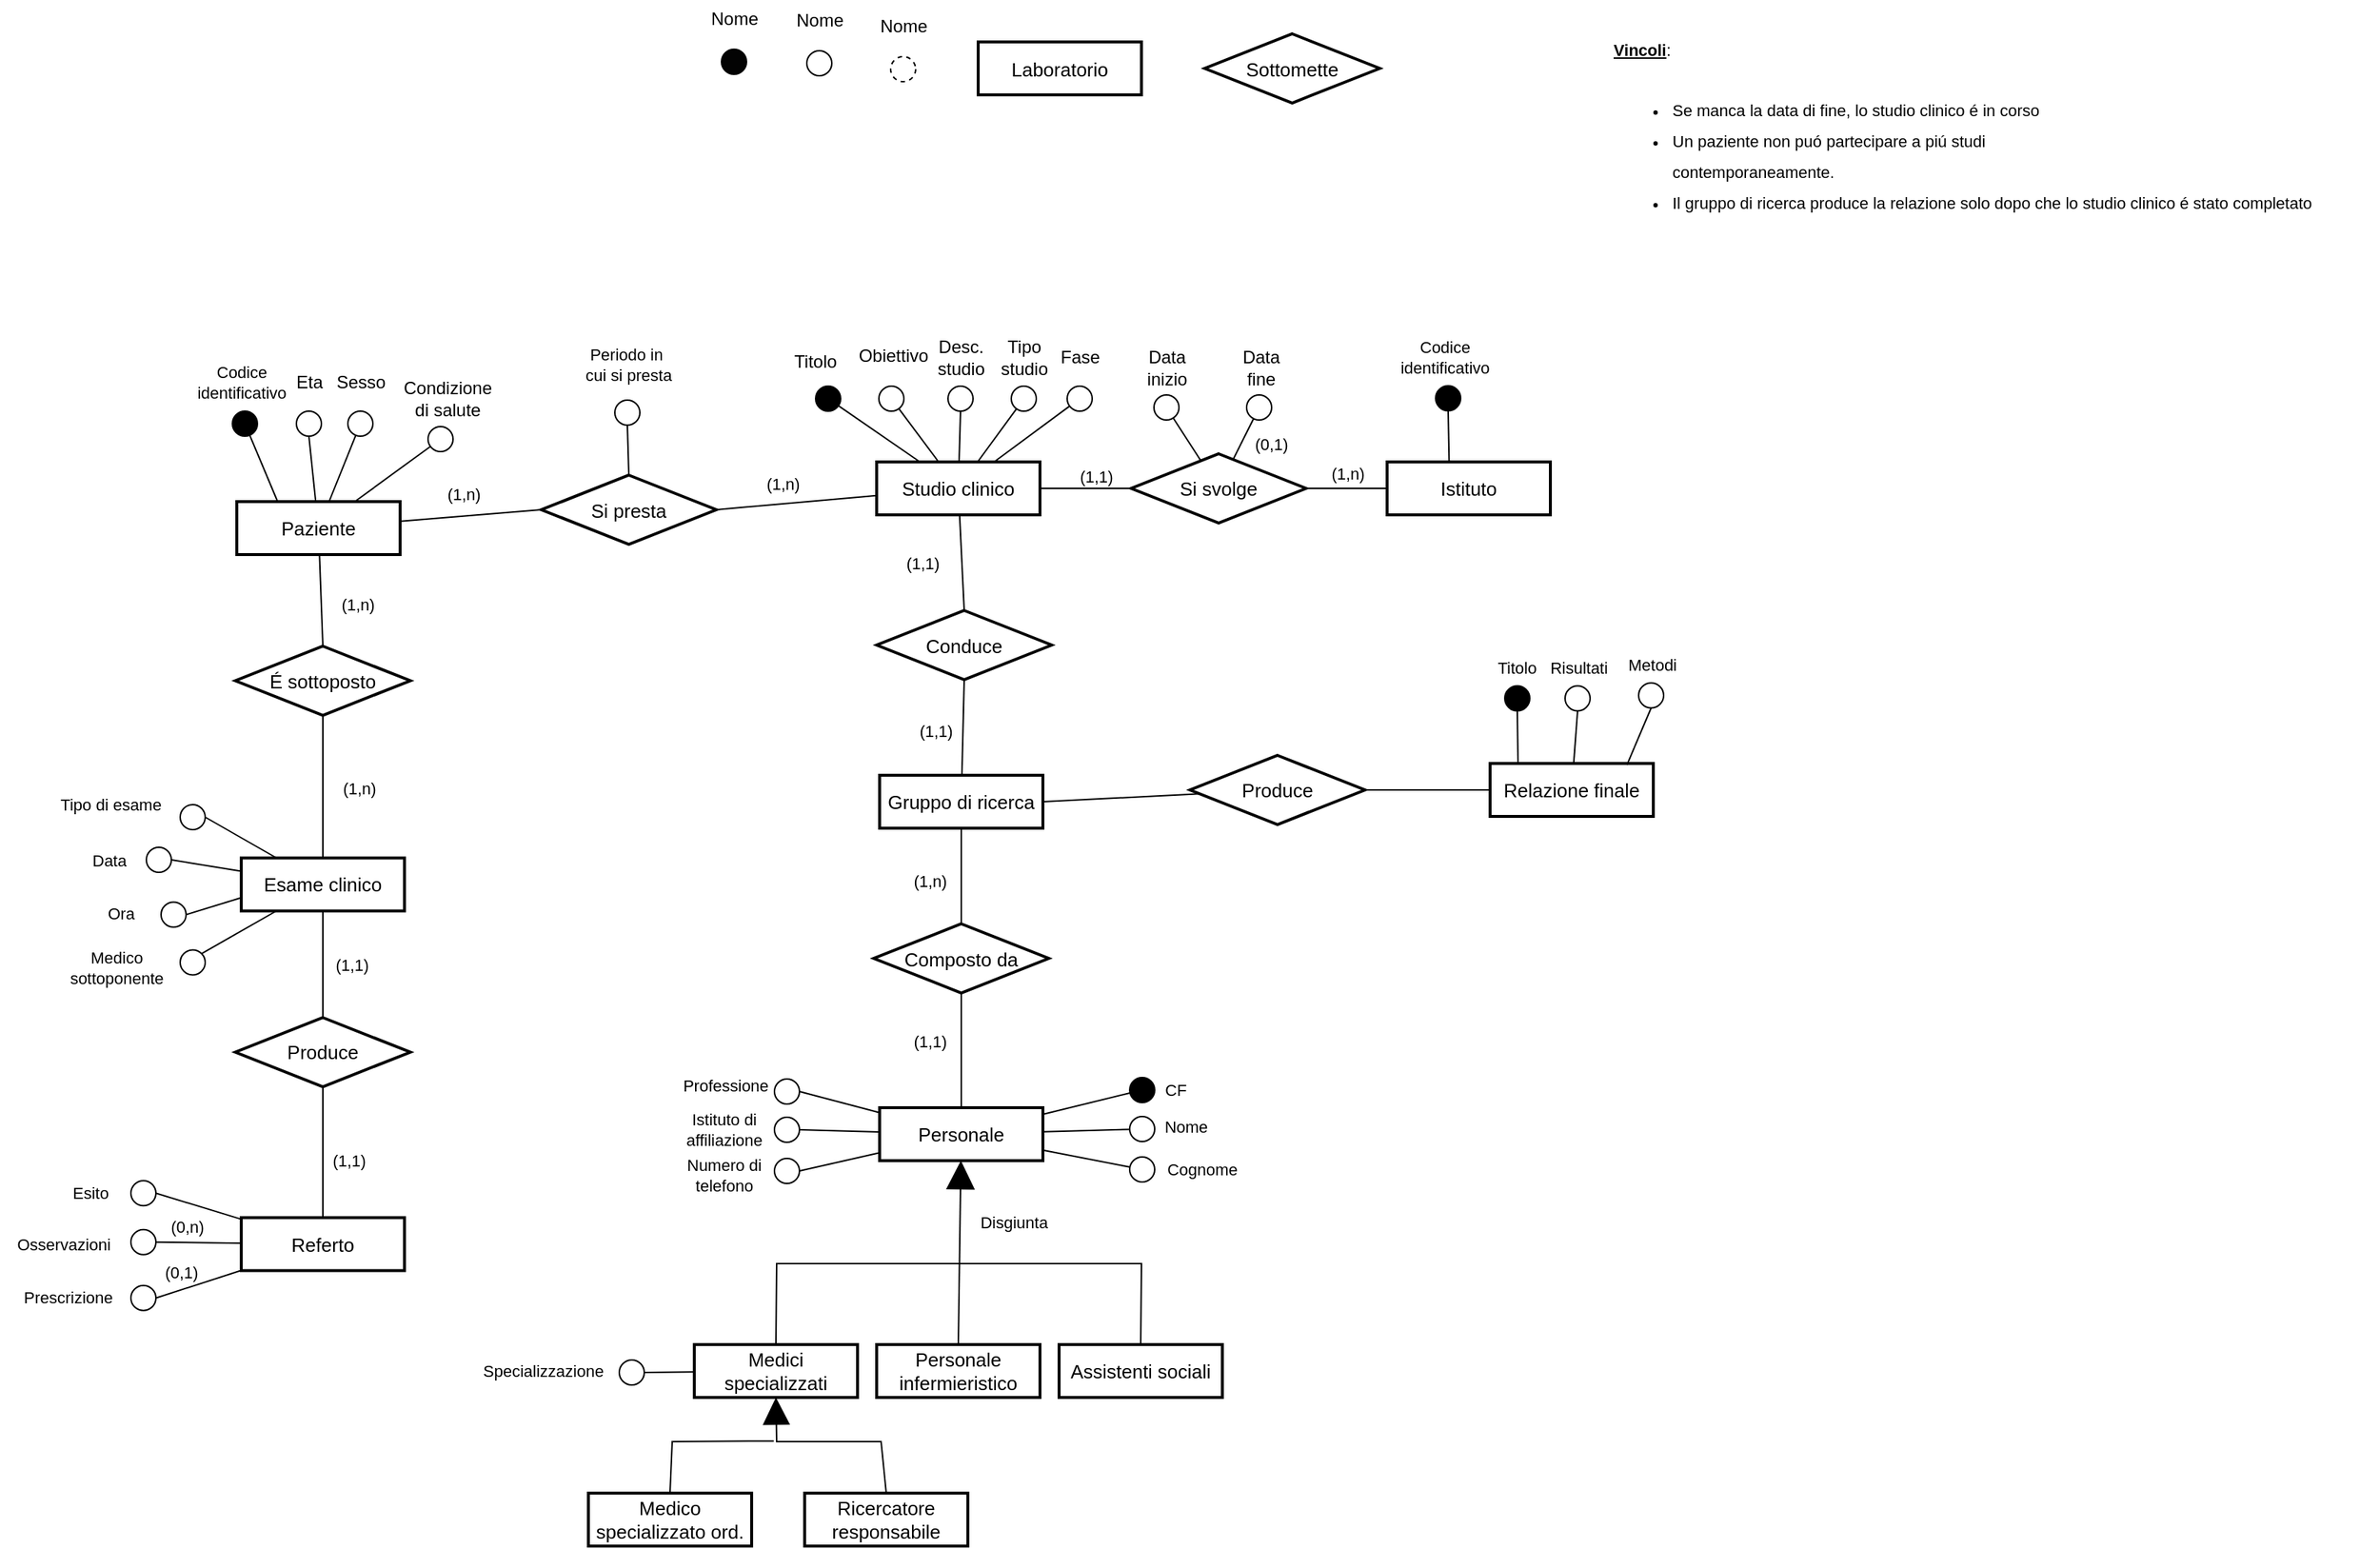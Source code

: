 <mxfile version="24.4.13" type="github">
  <diagram name="Pagina-1" id="GiOB1UeFWULP6Du5pECs">
    <mxGraphModel dx="3372" dy="1270" grid="0" gridSize="10" guides="1" tooltips="1" connect="1" arrows="1" fold="1" page="0" pageScale="1" pageWidth="827" pageHeight="1169" math="0" shadow="0">
      <root>
        <mxCell id="0" />
        <mxCell id="1" parent="0" />
        <mxCell id="D5yfxZztCnDRJU1FWNgl-103" value="" style="group" vertex="1" connectable="0" parent="1">
          <mxGeometry x="-1033" y="-8" width="50" height="50.5" as="geometry" />
        </mxCell>
        <mxCell id="D5yfxZztCnDRJU1FWNgl-104" value="" style="ellipse;whiteSpace=wrap;html=1;aspect=fixed;fontSize=10;fontColor=default;fontStyle=0;fillColor=#030303;rounded=0;" vertex="1" parent="D5yfxZztCnDRJU1FWNgl-103">
          <mxGeometry x="16.5" y="33.5" width="17" height="17" as="geometry" />
        </mxCell>
        <mxCell id="D5yfxZztCnDRJU1FWNgl-105" value="Nome" style="text;html=1;align=center;verticalAlign=middle;resizable=0;points=[];autosize=1;strokeColor=none;fillColor=none;rounded=0;" vertex="1" parent="D5yfxZztCnDRJU1FWNgl-103">
          <mxGeometry width="50" height="26" as="geometry" />
        </mxCell>
        <mxCell id="D5yfxZztCnDRJU1FWNgl-106" value="" style="group" vertex="1" connectable="0" parent="1">
          <mxGeometry x="-975" y="-7" width="50" height="50.5" as="geometry" />
        </mxCell>
        <mxCell id="D5yfxZztCnDRJU1FWNgl-107" value="" style="ellipse;whiteSpace=wrap;html=1;aspect=fixed;fontSize=10;fontColor=default;fontStyle=0;fillColor=none;rounded=0;strokeColor=default;" vertex="1" parent="D5yfxZztCnDRJU1FWNgl-106">
          <mxGeometry x="16.5" y="33.5" width="17" height="17" as="geometry" />
        </mxCell>
        <mxCell id="D5yfxZztCnDRJU1FWNgl-108" value="Nome" style="text;html=1;align=center;verticalAlign=middle;resizable=0;points=[];autosize=1;strokeColor=none;fillColor=none;rounded=0;" vertex="1" parent="D5yfxZztCnDRJU1FWNgl-106">
          <mxGeometry width="50" height="26" as="geometry" />
        </mxCell>
        <mxCell id="D5yfxZztCnDRJU1FWNgl-109" value="" style="group" vertex="1" connectable="0" parent="1">
          <mxGeometry x="-918" y="-3" width="50" height="50.5" as="geometry" />
        </mxCell>
        <mxCell id="D5yfxZztCnDRJU1FWNgl-110" value="" style="ellipse;whiteSpace=wrap;html=1;aspect=fixed;fontSize=10;fontColor=default;fontStyle=0;fillColor=none;rounded=0;strokeColor=default;dashed=1;" vertex="1" parent="D5yfxZztCnDRJU1FWNgl-109">
          <mxGeometry x="16.5" y="33.5" width="17" height="17" as="geometry" />
        </mxCell>
        <mxCell id="D5yfxZztCnDRJU1FWNgl-111" value="Nome" style="text;html=1;align=center;verticalAlign=middle;resizable=0;points=[];autosize=1;strokeColor=none;fillColor=none;rounded=0;" vertex="1" parent="D5yfxZztCnDRJU1FWNgl-109">
          <mxGeometry width="50" height="26" as="geometry" />
        </mxCell>
        <mxCell id="D5yfxZztCnDRJU1FWNgl-112" value="Laboratorio" style="strokeWidth=2;whiteSpace=wrap;html=1;align=center;fontSize=13;fontFamily=Helvetica;rounded=0;" vertex="1" parent="1">
          <mxGeometry x="-842" y="20.5" width="111" height="36" as="geometry" />
        </mxCell>
        <mxCell id="D5yfxZztCnDRJU1FWNgl-113" value="Sottomette" style="shape=rhombus;strokeWidth=2;fontSize=13;perimeter=rhombusPerimeter;whiteSpace=wrap;html=1;align=center;rounded=0;" vertex="1" parent="1">
          <mxGeometry x="-688" y="15" width="119" height="47" as="geometry" />
        </mxCell>
        <mxCell id="D5yfxZztCnDRJU1FWNgl-140" style="edgeStyle=none;rounded=0;orthogonalLoop=1;jettySize=auto;html=1;exitX=1;exitY=0.5;exitDx=0;exitDy=0;entryX=0;entryY=0.5;entryDx=0;entryDy=0;strokeColor=default;align=center;verticalAlign=middle;fontFamily=Helvetica;fontSize=11;fontColor=default;labelBackgroundColor=default;endArrow=none;endFill=0;" edge="1" parent="1" source="D5yfxZztCnDRJU1FWNgl-114" target="D5yfxZztCnDRJU1FWNgl-139">
          <mxGeometry relative="1" as="geometry" />
        </mxCell>
        <mxCell id="D5yfxZztCnDRJU1FWNgl-114" value="Studio clinico" style="strokeWidth=2;whiteSpace=wrap;html=1;align=center;fontSize=13;fontFamily=Helvetica;rounded=0;" vertex="1" parent="1">
          <mxGeometry x="-911" y="306" width="111" height="36" as="geometry" />
        </mxCell>
        <mxCell id="D5yfxZztCnDRJU1FWNgl-115" value="" style="group" vertex="1" connectable="0" parent="1">
          <mxGeometry x="-969" y="221" width="50" height="50.5" as="geometry" />
        </mxCell>
        <mxCell id="D5yfxZztCnDRJU1FWNgl-116" value="" style="ellipse;whiteSpace=wrap;html=1;aspect=fixed;fontSize=10;fontColor=default;fontStyle=0;fillColor=#000000;rounded=0;strokeColor=default;fillStyle=solid;" vertex="1" parent="D5yfxZztCnDRJU1FWNgl-115">
          <mxGeometry x="16.5" y="33.5" width="17" height="17" as="geometry" />
        </mxCell>
        <mxCell id="D5yfxZztCnDRJU1FWNgl-117" value="Titolo" style="text;html=1;align=center;verticalAlign=middle;resizable=0;points=[];autosize=1;strokeColor=none;fillColor=none;rounded=0;" vertex="1" parent="D5yfxZztCnDRJU1FWNgl-115">
          <mxGeometry x="-8" y="4" width="48" height="26" as="geometry" />
        </mxCell>
        <mxCell id="D5yfxZztCnDRJU1FWNgl-120" value="" style="group" vertex="1" connectable="0" parent="1">
          <mxGeometry x="-926" y="221" width="58" height="50.5" as="geometry" />
        </mxCell>
        <mxCell id="D5yfxZztCnDRJU1FWNgl-121" value="" style="ellipse;whiteSpace=wrap;html=1;aspect=fixed;fontSize=10;fontColor=default;fontStyle=0;fillColor=none;rounded=0;strokeColor=default;" vertex="1" parent="D5yfxZztCnDRJU1FWNgl-120">
          <mxGeometry x="16.5" y="33.5" width="17" height="17" as="geometry" />
        </mxCell>
        <mxCell id="D5yfxZztCnDRJU1FWNgl-122" value="Obiettivo" style="text;html=1;align=center;verticalAlign=middle;resizable=0;points=[];autosize=1;strokeColor=none;fillColor=none;rounded=0;" vertex="1" parent="D5yfxZztCnDRJU1FWNgl-120">
          <mxGeometry x="-7" width="65" height="26" as="geometry" />
        </mxCell>
        <mxCell id="D5yfxZztCnDRJU1FWNgl-123" value="" style="group" vertex="1" connectable="0" parent="1">
          <mxGeometry x="-879" y="221" width="51" height="50.5" as="geometry" />
        </mxCell>
        <mxCell id="D5yfxZztCnDRJU1FWNgl-124" value="" style="ellipse;whiteSpace=wrap;html=1;aspect=fixed;fontSize=10;fontColor=default;fontStyle=0;fillColor=none;rounded=0;strokeColor=default;" vertex="1" parent="D5yfxZztCnDRJU1FWNgl-123">
          <mxGeometry x="16.5" y="33.5" width="17" height="17" as="geometry" />
        </mxCell>
        <mxCell id="D5yfxZztCnDRJU1FWNgl-125" value="&lt;div&gt;Desc.&lt;/div&gt;&lt;div&gt;studio&lt;br&gt;&lt;/div&gt;" style="text;html=1;align=center;verticalAlign=middle;resizable=0;points=[];autosize=1;strokeColor=none;fillColor=none;rounded=0;" vertex="1" parent="D5yfxZztCnDRJU1FWNgl-123">
          <mxGeometry x="-1" y="-7" width="52" height="41" as="geometry" />
        </mxCell>
        <mxCell id="D5yfxZztCnDRJU1FWNgl-126" value="" style="group" vertex="1" connectable="0" parent="1">
          <mxGeometry x="-836" y="221" width="51" height="50.5" as="geometry" />
        </mxCell>
        <mxCell id="D5yfxZztCnDRJU1FWNgl-127" value="" style="ellipse;whiteSpace=wrap;html=1;aspect=fixed;fontSize=10;fontColor=default;fontStyle=0;fillColor=none;rounded=0;strokeColor=default;" vertex="1" parent="D5yfxZztCnDRJU1FWNgl-126">
          <mxGeometry x="16.5" y="33.5" width="17" height="17" as="geometry" />
        </mxCell>
        <mxCell id="D5yfxZztCnDRJU1FWNgl-128" value="&lt;div&gt;Tipo&lt;/div&gt;&lt;div&gt;studio&lt;br&gt;&lt;/div&gt;" style="text;html=1;align=center;verticalAlign=middle;resizable=0;points=[];autosize=1;strokeColor=none;fillColor=none;rounded=0;" vertex="1" parent="D5yfxZztCnDRJU1FWNgl-126">
          <mxGeometry x="-1" y="-7" width="52" height="41" as="geometry" />
        </mxCell>
        <mxCell id="D5yfxZztCnDRJU1FWNgl-129" value="" style="group" vertex="1" connectable="0" parent="1">
          <mxGeometry x="-798" y="221" width="51" height="50.5" as="geometry" />
        </mxCell>
        <mxCell id="D5yfxZztCnDRJU1FWNgl-130" value="" style="ellipse;whiteSpace=wrap;html=1;aspect=fixed;fontSize=10;fontColor=default;fontStyle=0;fillColor=none;rounded=0;strokeColor=default;" vertex="1" parent="D5yfxZztCnDRJU1FWNgl-129">
          <mxGeometry x="16.5" y="33.5" width="17" height="17" as="geometry" />
        </mxCell>
        <mxCell id="D5yfxZztCnDRJU1FWNgl-131" value="Fase" style="text;html=1;align=center;verticalAlign=middle;resizable=0;points=[];autosize=1;strokeColor=none;fillColor=none;rounded=0;" vertex="1" parent="D5yfxZztCnDRJU1FWNgl-129">
          <mxGeometry x="2" y="1" width="46" height="26" as="geometry" />
        </mxCell>
        <mxCell id="D5yfxZztCnDRJU1FWNgl-133" style="rounded=0;orthogonalLoop=1;jettySize=auto;html=1;exitX=0.5;exitY=1;exitDx=0;exitDy=0;endArrow=none;endFill=0;" edge="1" parent="1" source="D5yfxZztCnDRJU1FWNgl-124" target="D5yfxZztCnDRJU1FWNgl-114">
          <mxGeometry relative="1" as="geometry" />
        </mxCell>
        <mxCell id="D5yfxZztCnDRJU1FWNgl-134" style="edgeStyle=none;rounded=0;orthogonalLoop=1;jettySize=auto;html=1;strokeColor=default;align=center;verticalAlign=middle;fontFamily=Helvetica;fontSize=11;fontColor=default;labelBackgroundColor=default;endArrow=none;endFill=0;" edge="1" parent="1" source="D5yfxZztCnDRJU1FWNgl-127" target="D5yfxZztCnDRJU1FWNgl-114">
          <mxGeometry relative="1" as="geometry" />
        </mxCell>
        <mxCell id="D5yfxZztCnDRJU1FWNgl-135" style="edgeStyle=none;rounded=0;orthogonalLoop=1;jettySize=auto;html=1;strokeColor=default;align=center;verticalAlign=middle;fontFamily=Helvetica;fontSize=11;fontColor=default;labelBackgroundColor=default;endArrow=none;endFill=0;" edge="1" parent="1" source="D5yfxZztCnDRJU1FWNgl-130" target="D5yfxZztCnDRJU1FWNgl-114">
          <mxGeometry relative="1" as="geometry" />
        </mxCell>
        <mxCell id="D5yfxZztCnDRJU1FWNgl-136" style="edgeStyle=none;rounded=0;orthogonalLoop=1;jettySize=auto;html=1;strokeColor=default;align=center;verticalAlign=middle;fontFamily=Helvetica;fontSize=11;fontColor=default;labelBackgroundColor=default;endArrow=none;endFill=0;" edge="1" parent="1" source="D5yfxZztCnDRJU1FWNgl-121" target="D5yfxZztCnDRJU1FWNgl-114">
          <mxGeometry relative="1" as="geometry" />
        </mxCell>
        <mxCell id="D5yfxZztCnDRJU1FWNgl-137" style="edgeStyle=none;rounded=0;orthogonalLoop=1;jettySize=auto;html=1;strokeColor=default;align=center;verticalAlign=middle;fontFamily=Helvetica;fontSize=11;fontColor=default;labelBackgroundColor=default;endArrow=none;endFill=0;" edge="1" parent="1" source="D5yfxZztCnDRJU1FWNgl-116" target="D5yfxZztCnDRJU1FWNgl-114">
          <mxGeometry relative="1" as="geometry" />
        </mxCell>
        <mxCell id="D5yfxZztCnDRJU1FWNgl-138" value="Istituto" style="strokeWidth=2;whiteSpace=wrap;html=1;align=center;fontSize=13;fontFamily=Helvetica;rounded=0;" vertex="1" parent="1">
          <mxGeometry x="-564" y="306" width="111" height="36" as="geometry" />
        </mxCell>
        <mxCell id="D5yfxZztCnDRJU1FWNgl-141" style="edgeStyle=none;rounded=0;orthogonalLoop=1;jettySize=auto;html=1;exitX=1;exitY=0.5;exitDx=0;exitDy=0;strokeColor=default;align=center;verticalAlign=middle;fontFamily=Helvetica;fontSize=11;fontColor=default;labelBackgroundColor=default;endArrow=none;endFill=0;" edge="1" parent="1" source="D5yfxZztCnDRJU1FWNgl-139" target="D5yfxZztCnDRJU1FWNgl-138">
          <mxGeometry relative="1" as="geometry" />
        </mxCell>
        <mxCell id="D5yfxZztCnDRJU1FWNgl-139" value="Si svolge" style="shape=rhombus;strokeWidth=2;fontSize=13;perimeter=rhombusPerimeter;whiteSpace=wrap;html=1;align=center;rounded=0;" vertex="1" parent="1">
          <mxGeometry x="-738" y="300.5" width="119" height="47" as="geometry" />
        </mxCell>
        <mxCell id="D5yfxZztCnDRJU1FWNgl-142" value="" style="group" vertex="1" connectable="0" parent="1">
          <mxGeometry x="-739" y="227" width="51" height="50.5" as="geometry" />
        </mxCell>
        <mxCell id="D5yfxZztCnDRJU1FWNgl-143" value="" style="ellipse;whiteSpace=wrap;html=1;aspect=fixed;fontSize=10;fontColor=default;fontStyle=0;fillColor=none;rounded=0;strokeColor=default;" vertex="1" parent="D5yfxZztCnDRJU1FWNgl-142">
          <mxGeometry x="16.5" y="33.5" width="17" height="17" as="geometry" />
        </mxCell>
        <mxCell id="D5yfxZztCnDRJU1FWNgl-144" value="&lt;div&gt;Data&lt;/div&gt;&lt;div&gt;inizio&lt;br&gt;&lt;/div&gt;" style="text;html=1;align=center;verticalAlign=middle;resizable=0;points=[];autosize=1;strokeColor=none;fillColor=none;rounded=0;" vertex="1" parent="D5yfxZztCnDRJU1FWNgl-142">
          <mxGeometry x="2" y="-6" width="46" height="41" as="geometry" />
        </mxCell>
        <mxCell id="D5yfxZztCnDRJU1FWNgl-145" style="edgeStyle=none;rounded=0;orthogonalLoop=1;jettySize=auto;html=1;strokeColor=default;align=center;verticalAlign=middle;fontFamily=Helvetica;fontSize=11;fontColor=default;labelBackgroundColor=default;endArrow=none;endFill=0;" edge="1" parent="1" source="D5yfxZztCnDRJU1FWNgl-143" target="D5yfxZztCnDRJU1FWNgl-139">
          <mxGeometry relative="1" as="geometry" />
        </mxCell>
        <mxCell id="D5yfxZztCnDRJU1FWNgl-146" value="" style="group" vertex="1" connectable="0" parent="1">
          <mxGeometry x="-676" y="227" width="60" height="50.5" as="geometry" />
        </mxCell>
        <mxCell id="D5yfxZztCnDRJU1FWNgl-147" value="" style="ellipse;whiteSpace=wrap;html=1;aspect=fixed;fontSize=10;fontColor=default;fontStyle=0;fillColor=none;rounded=0;strokeColor=default;" vertex="1" parent="D5yfxZztCnDRJU1FWNgl-146">
          <mxGeometry x="16.5" y="33.5" width="17" height="17" as="geometry" />
        </mxCell>
        <mxCell id="D5yfxZztCnDRJU1FWNgl-148" value="&lt;div&gt;Data&lt;/div&gt;&lt;div&gt;fine&lt;br&gt;&lt;/div&gt;" style="text;html=1;align=center;verticalAlign=middle;resizable=0;points=[];autosize=1;strokeColor=none;fillColor=none;rounded=0;" vertex="1" parent="D5yfxZztCnDRJU1FWNgl-146">
          <mxGeometry x="4" y="-6" width="44" height="41" as="geometry" />
        </mxCell>
        <mxCell id="D5yfxZztCnDRJU1FWNgl-149" style="edgeStyle=none;rounded=0;orthogonalLoop=1;jettySize=auto;html=1;strokeColor=default;align=center;verticalAlign=middle;fontFamily=Helvetica;fontSize=11;fontColor=default;labelBackgroundColor=default;endArrow=none;endFill=0;" edge="1" parent="1" source="D5yfxZztCnDRJU1FWNgl-147" target="D5yfxZztCnDRJU1FWNgl-139">
          <mxGeometry relative="1" as="geometry" />
        </mxCell>
        <mxCell id="D5yfxZztCnDRJU1FWNgl-150" value="(0,1)" style="text;html=1;align=center;verticalAlign=middle;resizable=0;points=[];autosize=1;strokeColor=none;fillColor=none;fontFamily=Helvetica;fontSize=11;fontColor=default;labelBackgroundColor=default;" vertex="1" parent="1">
          <mxGeometry x="-664" y="281" width="41" height="25" as="geometry" />
        </mxCell>
        <mxCell id="D5yfxZztCnDRJU1FWNgl-151" value="&lt;div&gt;&lt;b&gt;&lt;u&gt;Vincoli&lt;/u&gt;&lt;/b&gt;:&lt;/div&gt;&lt;div&gt;&lt;br&gt;&lt;/div&gt;&lt;div style=&quot;line-height: 190%;&quot;&gt;&lt;ul style=&quot;line-height: 190%;&quot;&gt;&lt;li&gt;Se manca la data di fine, lo studio clinico é in corso&lt;/li&gt;&lt;li&gt; Un paziente non puó partecipare a piú studi&lt;br&gt; contemporaneamente.&lt;/li&gt;&lt;li&gt;Il gruppo di ricerca produce la relazione solo dopo che lo studio clinico é stato completato&lt;br&gt;&lt;/li&gt;&lt;/ul&gt;&lt;/div&gt;" style="text;html=1;align=left;verticalAlign=middle;resizable=0;points=[];autosize=1;strokeColor=none;fillColor=none;fontFamily=Helvetica;fontSize=11;fontColor=default;labelBackgroundColor=default;imageAspect=1;" vertex="1" parent="1">
          <mxGeometry x="-412" y="12" width="522" height="146" as="geometry" />
        </mxCell>
        <mxCell id="D5yfxZztCnDRJU1FWNgl-296" style="edgeStyle=none;rounded=0;orthogonalLoop=1;jettySize=auto;html=1;exitX=1;exitY=0.5;exitDx=0;exitDy=0;strokeColor=default;align=center;verticalAlign=middle;fontFamily=Helvetica;fontSize=11;fontColor=default;labelBackgroundColor=default;endArrow=none;endFill=0;" edge="1" parent="1" source="D5yfxZztCnDRJU1FWNgl-152" target="D5yfxZztCnDRJU1FWNgl-294">
          <mxGeometry relative="1" as="geometry" />
        </mxCell>
        <mxCell id="D5yfxZztCnDRJU1FWNgl-152" value="Gruppo di ricerca" style="strokeWidth=2;whiteSpace=wrap;html=1;align=center;fontSize=13;fontFamily=Helvetica;rounded=0;" vertex="1" parent="1">
          <mxGeometry x="-909" y="519" width="111" height="36" as="geometry" />
        </mxCell>
        <mxCell id="D5yfxZztCnDRJU1FWNgl-154" style="edgeStyle=none;rounded=0;orthogonalLoop=1;jettySize=auto;html=1;exitX=0.5;exitY=0;exitDx=0;exitDy=0;strokeColor=default;align=center;verticalAlign=middle;fontFamily=Helvetica;fontSize=11;fontColor=default;labelBackgroundColor=default;endArrow=none;endFill=0;" edge="1" parent="1" source="D5yfxZztCnDRJU1FWNgl-153" target="D5yfxZztCnDRJU1FWNgl-114">
          <mxGeometry relative="1" as="geometry" />
        </mxCell>
        <mxCell id="D5yfxZztCnDRJU1FWNgl-155" style="edgeStyle=none;rounded=0;orthogonalLoop=1;jettySize=auto;html=1;exitX=0.5;exitY=1;exitDx=0;exitDy=0;strokeColor=default;align=center;verticalAlign=middle;fontFamily=Helvetica;fontSize=11;fontColor=default;labelBackgroundColor=default;endArrow=none;endFill=0;" edge="1" parent="1" source="D5yfxZztCnDRJU1FWNgl-153" target="D5yfxZztCnDRJU1FWNgl-152">
          <mxGeometry relative="1" as="geometry" />
        </mxCell>
        <mxCell id="D5yfxZztCnDRJU1FWNgl-153" value="Conduce" style="shape=rhombus;strokeWidth=2;fontSize=13;perimeter=rhombusPerimeter;whiteSpace=wrap;html=1;align=center;rounded=0;" vertex="1" parent="1">
          <mxGeometry x="-911" y="407" width="119" height="47" as="geometry" />
        </mxCell>
        <mxCell id="D5yfxZztCnDRJU1FWNgl-198" style="edgeStyle=none;rounded=0;orthogonalLoop=1;jettySize=auto;html=1;exitX=0.5;exitY=0;exitDx=0;exitDy=0;strokeColor=default;align=center;verticalAlign=middle;fontFamily=Helvetica;fontSize=11;fontColor=default;labelBackgroundColor=default;endArrow=none;endFill=0;" edge="1" parent="1" source="D5yfxZztCnDRJU1FWNgl-159" target="D5yfxZztCnDRJU1FWNgl-152">
          <mxGeometry relative="1" as="geometry" />
        </mxCell>
        <mxCell id="D5yfxZztCnDRJU1FWNgl-159" value="Composto da" style="shape=rhombus;strokeWidth=2;fontSize=13;perimeter=rhombusPerimeter;whiteSpace=wrap;html=1;align=center;rounded=0;" vertex="1" parent="1">
          <mxGeometry x="-913" y="620" width="119" height="47" as="geometry" />
        </mxCell>
        <mxCell id="D5yfxZztCnDRJU1FWNgl-197" style="edgeStyle=none;rounded=0;orthogonalLoop=1;jettySize=auto;html=1;exitX=0.5;exitY=0;exitDx=0;exitDy=0;strokeColor=default;align=center;verticalAlign=middle;fontFamily=Helvetica;fontSize=11;fontColor=default;labelBackgroundColor=default;endArrow=none;endFill=0;" edge="1" parent="1" source="D5yfxZztCnDRJU1FWNgl-160" target="D5yfxZztCnDRJU1FWNgl-159">
          <mxGeometry relative="1" as="geometry" />
        </mxCell>
        <mxCell id="D5yfxZztCnDRJU1FWNgl-199" style="edgeStyle=none;rounded=0;orthogonalLoop=1;jettySize=auto;html=1;entryX=0.5;entryY=0;entryDx=0;entryDy=0;strokeColor=default;align=center;verticalAlign=middle;fontFamily=Helvetica;fontSize=11;fontColor=default;labelBackgroundColor=default;endArrow=none;endFill=0;" edge="1" parent="1" target="D5yfxZztCnDRJU1FWNgl-194">
          <mxGeometry relative="1" as="geometry">
            <mxPoint x="-855" y="851" as="sourcePoint" />
            <Array as="points">
              <mxPoint x="-979" y="851" />
            </Array>
          </mxGeometry>
        </mxCell>
        <mxCell id="D5yfxZztCnDRJU1FWNgl-160" value="Personale" style="strokeWidth=2;whiteSpace=wrap;html=1;align=center;fontSize=13;fontFamily=Helvetica;rounded=0;" vertex="1" parent="1">
          <mxGeometry x="-909" y="745" width="111" height="36" as="geometry" />
        </mxCell>
        <mxCell id="D5yfxZztCnDRJU1FWNgl-190" style="edgeStyle=none;rounded=0;orthogonalLoop=1;jettySize=auto;html=1;strokeColor=default;align=center;verticalAlign=middle;fontFamily=Helvetica;fontSize=11;fontColor=default;labelBackgroundColor=default;endArrow=none;endFill=0;" edge="1" parent="1" source="D5yfxZztCnDRJU1FWNgl-162" target="D5yfxZztCnDRJU1FWNgl-160">
          <mxGeometry relative="1" as="geometry" />
        </mxCell>
        <mxCell id="D5yfxZztCnDRJU1FWNgl-162" value="" style="ellipse;whiteSpace=wrap;html=1;aspect=fixed;fontSize=10;fontColor=default;fontStyle=0;fillColor=none;rounded=0;strokeColor=default;" vertex="1" parent="1">
          <mxGeometry x="-739" y="778.5" width="17" height="17" as="geometry" />
        </mxCell>
        <mxCell id="D5yfxZztCnDRJU1FWNgl-163" value="CF" style="text;html=1;align=center;verticalAlign=middle;resizable=0;points=[];autosize=1;strokeColor=none;fillColor=none;fontFamily=Helvetica;fontSize=11;fontColor=default;labelBackgroundColor=default;" vertex="1" parent="1">
          <mxGeometry x="-724" y="720.5" width="31" height="25" as="geometry" />
        </mxCell>
        <mxCell id="D5yfxZztCnDRJU1FWNgl-166" value="Nome" style="text;html=1;align=center;verticalAlign=middle;resizable=0;points=[];autosize=1;strokeColor=none;fillColor=none;fontFamily=Helvetica;fontSize=11;fontColor=default;labelBackgroundColor=default;" vertex="1" parent="1">
          <mxGeometry x="-724" y="745.5" width="45" height="25" as="geometry" />
        </mxCell>
        <mxCell id="D5yfxZztCnDRJU1FWNgl-168" value="Cognome" style="text;html=1;align=center;verticalAlign=middle;resizable=0;points=[];autosize=1;strokeColor=none;fillColor=none;fontFamily=Helvetica;fontSize=11;fontColor=default;labelBackgroundColor=default;" vertex="1" parent="1">
          <mxGeometry x="-722" y="774.5" width="63" height="25" as="geometry" />
        </mxCell>
        <mxCell id="D5yfxZztCnDRJU1FWNgl-170" value="Professione" style="text;html=1;align=center;verticalAlign=middle;resizable=0;points=[];autosize=1;strokeColor=none;fillColor=none;fontFamily=Helvetica;fontSize=11;fontColor=default;labelBackgroundColor=default;" vertex="1" parent="1">
          <mxGeometry x="-1052.5" y="717.5" width="76" height="25" as="geometry" />
        </mxCell>
        <mxCell id="D5yfxZztCnDRJU1FWNgl-172" value="&lt;div&gt;Istituto di&lt;/div&gt;&lt;div&gt;affiliazione&lt;br&gt;&lt;/div&gt;" style="text;html=1;align=center;verticalAlign=middle;resizable=0;points=[];autosize=1;strokeColor=none;fillColor=none;fontFamily=Helvetica;fontSize=11;fontColor=default;labelBackgroundColor=default;" vertex="1" parent="1">
          <mxGeometry x="-1050.5" y="741" width="70" height="38" as="geometry" />
        </mxCell>
        <mxCell id="D5yfxZztCnDRJU1FWNgl-174" value="&lt;div&gt;Numero di&lt;/div&gt;&lt;div&gt;telefono&lt;br&gt;&lt;/div&gt;" style="text;html=1;align=center;verticalAlign=middle;resizable=0;points=[];autosize=1;strokeColor=none;fillColor=none;fontFamily=Helvetica;fontSize=11;fontColor=default;labelBackgroundColor=default;" vertex="1" parent="1">
          <mxGeometry x="-1048.5" y="772" width="66" height="38" as="geometry" />
        </mxCell>
        <mxCell id="D5yfxZztCnDRJU1FWNgl-191" style="edgeStyle=none;rounded=0;orthogonalLoop=1;jettySize=auto;html=1;exitX=1;exitY=0.5;exitDx=0;exitDy=0;strokeColor=default;align=center;verticalAlign=middle;fontFamily=Helvetica;fontSize=11;fontColor=default;labelBackgroundColor=default;endArrow=none;endFill=0;" edge="1" parent="1" source="D5yfxZztCnDRJU1FWNgl-183" target="D5yfxZztCnDRJU1FWNgl-160">
          <mxGeometry relative="1" as="geometry" />
        </mxCell>
        <mxCell id="D5yfxZztCnDRJU1FWNgl-183" value="" style="ellipse;whiteSpace=wrap;html=1;aspect=fixed;fontSize=10;fontColor=default;fontStyle=0;fillColor=none;rounded=0;strokeColor=default;" vertex="1" parent="1">
          <mxGeometry x="-980.5" y="725.5" width="17" height="17" as="geometry" />
        </mxCell>
        <mxCell id="D5yfxZztCnDRJU1FWNgl-192" style="edgeStyle=none;rounded=0;orthogonalLoop=1;jettySize=auto;html=1;exitX=1;exitY=0.5;exitDx=0;exitDy=0;strokeColor=default;align=center;verticalAlign=middle;fontFamily=Helvetica;fontSize=11;fontColor=default;labelBackgroundColor=default;endArrow=none;endFill=0;" edge="1" parent="1" source="D5yfxZztCnDRJU1FWNgl-184" target="D5yfxZztCnDRJU1FWNgl-160">
          <mxGeometry relative="1" as="geometry" />
        </mxCell>
        <mxCell id="D5yfxZztCnDRJU1FWNgl-184" value="" style="ellipse;whiteSpace=wrap;html=1;aspect=fixed;fontSize=10;fontColor=default;fontStyle=0;fillColor=none;rounded=0;strokeColor=default;" vertex="1" parent="1">
          <mxGeometry x="-980.5" y="751.5" width="17" height="17" as="geometry" />
        </mxCell>
        <mxCell id="D5yfxZztCnDRJU1FWNgl-193" style="edgeStyle=none;rounded=0;orthogonalLoop=1;jettySize=auto;html=1;exitX=1;exitY=0.5;exitDx=0;exitDy=0;strokeColor=default;align=center;verticalAlign=middle;fontFamily=Helvetica;fontSize=11;fontColor=default;labelBackgroundColor=default;endArrow=none;endFill=0;" edge="1" parent="1" source="D5yfxZztCnDRJU1FWNgl-185" target="D5yfxZztCnDRJU1FWNgl-160">
          <mxGeometry relative="1" as="geometry" />
        </mxCell>
        <mxCell id="D5yfxZztCnDRJU1FWNgl-185" value="" style="ellipse;whiteSpace=wrap;html=1;aspect=fixed;fontSize=10;fontColor=default;fontStyle=0;fillColor=none;rounded=0;strokeColor=default;" vertex="1" parent="1">
          <mxGeometry x="-980.5" y="779.5" width="17" height="17" as="geometry" />
        </mxCell>
        <mxCell id="D5yfxZztCnDRJU1FWNgl-188" style="edgeStyle=none;rounded=0;orthogonalLoop=1;jettySize=auto;html=1;strokeColor=default;align=center;verticalAlign=middle;fontFamily=Helvetica;fontSize=11;fontColor=default;labelBackgroundColor=default;endArrow=none;endFill=0;" edge="1" parent="1" source="D5yfxZztCnDRJU1FWNgl-186" target="D5yfxZztCnDRJU1FWNgl-160">
          <mxGeometry relative="1" as="geometry" />
        </mxCell>
        <mxCell id="D5yfxZztCnDRJU1FWNgl-186" value="" style="ellipse;whiteSpace=wrap;html=1;aspect=fixed;fontSize=10;fontColor=default;fontStyle=0;fillColor=#000000;rounded=0;strokeColor=default;" vertex="1" parent="1">
          <mxGeometry x="-739" y="724.5" width="17" height="17" as="geometry" />
        </mxCell>
        <mxCell id="D5yfxZztCnDRJU1FWNgl-189" style="edgeStyle=none;rounded=0;orthogonalLoop=1;jettySize=auto;html=1;strokeColor=default;align=center;verticalAlign=middle;fontFamily=Helvetica;fontSize=11;fontColor=default;labelBackgroundColor=default;endArrow=none;endFill=0;" edge="1" parent="1" source="D5yfxZztCnDRJU1FWNgl-187" target="D5yfxZztCnDRJU1FWNgl-160">
          <mxGeometry relative="1" as="geometry" />
        </mxCell>
        <mxCell id="D5yfxZztCnDRJU1FWNgl-187" value="" style="ellipse;whiteSpace=wrap;html=1;aspect=fixed;fontSize=10;fontColor=default;fontStyle=0;fillColor=none;rounded=0;strokeColor=default;" vertex="1" parent="1">
          <mxGeometry x="-739" y="751" width="17" height="17" as="geometry" />
        </mxCell>
        <mxCell id="D5yfxZztCnDRJU1FWNgl-194" value="Medici specializzati" style="strokeWidth=2;whiteSpace=wrap;html=1;align=center;fontSize=13;fontFamily=Helvetica;rounded=0;" vertex="1" parent="1">
          <mxGeometry x="-1035" y="906" width="111" height="36" as="geometry" />
        </mxCell>
        <mxCell id="D5yfxZztCnDRJU1FWNgl-200" style="edgeStyle=none;rounded=0;orthogonalLoop=1;jettySize=auto;html=1;exitX=0.5;exitY=0;exitDx=0;exitDy=0;strokeColor=default;align=center;verticalAlign=middle;fontFamily=Helvetica;fontSize=11;fontColor=default;labelBackgroundColor=default;endArrow=block;endFill=1;jumpSize=19;endSize=17;" edge="1" parent="1" source="D5yfxZztCnDRJU1FWNgl-195" target="D5yfxZztCnDRJU1FWNgl-160">
          <mxGeometry relative="1" as="geometry">
            <mxPoint x="-855.286" y="817.857" as="targetPoint" />
          </mxGeometry>
        </mxCell>
        <mxCell id="D5yfxZztCnDRJU1FWNgl-195" value="Personale infermieristico" style="strokeWidth=2;whiteSpace=wrap;html=1;align=center;fontSize=13;fontFamily=Helvetica;rounded=0;" vertex="1" parent="1">
          <mxGeometry x="-911" y="906" width="111" height="36" as="geometry" />
        </mxCell>
        <mxCell id="D5yfxZztCnDRJU1FWNgl-201" style="edgeStyle=none;rounded=0;orthogonalLoop=1;jettySize=auto;html=1;exitX=0.5;exitY=0;exitDx=0;exitDy=0;strokeColor=default;align=center;verticalAlign=middle;fontFamily=Helvetica;fontSize=11;fontColor=default;labelBackgroundColor=default;endArrow=none;endFill=0;" edge="1" parent="1" source="D5yfxZztCnDRJU1FWNgl-196">
          <mxGeometry relative="1" as="geometry">
            <mxPoint x="-855" y="851" as="targetPoint" />
            <Array as="points">
              <mxPoint x="-731" y="851" />
            </Array>
          </mxGeometry>
        </mxCell>
        <mxCell id="D5yfxZztCnDRJU1FWNgl-196" value="Assistenti sociali" style="strokeWidth=2;whiteSpace=wrap;html=1;align=center;fontSize=13;fontFamily=Helvetica;rounded=0;" vertex="1" parent="1">
          <mxGeometry x="-787" y="906" width="111" height="36" as="geometry" />
        </mxCell>
        <mxCell id="D5yfxZztCnDRJU1FWNgl-202" value="Disgiunta" style="text;html=1;align=center;verticalAlign=middle;resizable=0;points=[];autosize=1;strokeColor=none;fillColor=none;fontFamily=Helvetica;fontSize=11;fontColor=default;labelBackgroundColor=default;" vertex="1" parent="1">
          <mxGeometry x="-849" y="810" width="62" height="25" as="geometry" />
        </mxCell>
        <mxCell id="D5yfxZztCnDRJU1FWNgl-203" value="(1,1)" style="text;html=1;align=center;verticalAlign=middle;resizable=0;points=[];autosize=1;strokeColor=none;fillColor=none;fontFamily=Helvetica;fontSize=11;fontColor=default;labelBackgroundColor=default;" vertex="1" parent="1">
          <mxGeometry x="-900.5" y="362" width="41" height="25" as="geometry" />
        </mxCell>
        <mxCell id="D5yfxZztCnDRJU1FWNgl-204" value="(1,1)" style="text;html=1;align=center;verticalAlign=middle;resizable=0;points=[];autosize=1;strokeColor=none;fillColor=none;fontFamily=Helvetica;fontSize=11;fontColor=default;labelBackgroundColor=default;" vertex="1" parent="1">
          <mxGeometry x="-891.5" y="476" width="41" height="25" as="geometry" />
        </mxCell>
        <mxCell id="D5yfxZztCnDRJU1FWNgl-205" value="(1,n)" style="text;html=1;align=center;verticalAlign=middle;resizable=0;points=[];autosize=1;strokeColor=none;fillColor=none;fontFamily=Helvetica;fontSize=11;fontColor=default;labelBackgroundColor=default;" vertex="1" parent="1">
          <mxGeometry x="-896" y="578" width="41" height="25" as="geometry" />
        </mxCell>
        <mxCell id="D5yfxZztCnDRJU1FWNgl-206" value="(1,1)" style="text;html=1;align=center;verticalAlign=middle;resizable=0;points=[];autosize=1;strokeColor=none;fillColor=none;fontFamily=Helvetica;fontSize=11;fontColor=default;labelBackgroundColor=default;" vertex="1" parent="1">
          <mxGeometry x="-895.5" y="687" width="41" height="25" as="geometry" />
        </mxCell>
        <mxCell id="D5yfxZztCnDRJU1FWNgl-207" value="(1,1)" style="text;html=1;align=center;verticalAlign=middle;resizable=0;points=[];autosize=1;strokeColor=none;fillColor=none;fontFamily=Helvetica;fontSize=11;fontColor=default;labelBackgroundColor=default;" vertex="1" parent="1">
          <mxGeometry x="-782.5" y="303" width="41" height="25" as="geometry" />
        </mxCell>
        <mxCell id="D5yfxZztCnDRJU1FWNgl-208" value="(1,n)" style="text;html=1;align=center;verticalAlign=middle;resizable=0;points=[];autosize=1;strokeColor=none;fillColor=none;fontFamily=Helvetica;fontSize=11;fontColor=default;labelBackgroundColor=default;" vertex="1" parent="1">
          <mxGeometry x="-611.5" y="301" width="41" height="25" as="geometry" />
        </mxCell>
        <mxCell id="D5yfxZztCnDRJU1FWNgl-209" value="Specializzazione" style="text;html=1;align=center;verticalAlign=middle;resizable=0;points=[];autosize=1;strokeColor=none;fillColor=none;fontFamily=Helvetica;fontSize=11;fontColor=default;labelBackgroundColor=default;" vertex="1" parent="1">
          <mxGeometry x="-1188" y="911.5" width="99" height="25" as="geometry" />
        </mxCell>
        <mxCell id="D5yfxZztCnDRJU1FWNgl-211" style="edgeStyle=none;rounded=0;orthogonalLoop=1;jettySize=auto;html=1;exitX=1;exitY=0.5;exitDx=0;exitDy=0;strokeColor=default;align=center;verticalAlign=middle;fontFamily=Helvetica;fontSize=11;fontColor=default;labelBackgroundColor=default;endArrow=none;endFill=0;" edge="1" parent="1" source="D5yfxZztCnDRJU1FWNgl-210" target="D5yfxZztCnDRJU1FWNgl-194">
          <mxGeometry relative="1" as="geometry" />
        </mxCell>
        <mxCell id="D5yfxZztCnDRJU1FWNgl-210" value="" style="ellipse;whiteSpace=wrap;html=1;aspect=fixed;fontSize=10;fontColor=default;fontStyle=0;fillColor=none;rounded=0;strokeColor=default;" vertex="1" parent="1">
          <mxGeometry x="-1086" y="916.5" width="17" height="17" as="geometry" />
        </mxCell>
        <mxCell id="D5yfxZztCnDRJU1FWNgl-215" style="edgeStyle=none;rounded=0;orthogonalLoop=1;jettySize=auto;html=1;exitX=0.5;exitY=0;exitDx=0;exitDy=0;strokeColor=default;align=center;verticalAlign=middle;fontFamily=Helvetica;fontSize=11;fontColor=default;labelBackgroundColor=default;endArrow=block;endFill=1;entryX=0.5;entryY=1;entryDx=0;entryDy=0;jumpSize=11;endSize=16;" edge="1" parent="1" source="D5yfxZztCnDRJU1FWNgl-212" target="D5yfxZztCnDRJU1FWNgl-194">
          <mxGeometry relative="1" as="geometry">
            <mxPoint x="-981" y="971.571" as="targetPoint" />
            <Array as="points">
              <mxPoint x="-908" y="972" />
              <mxPoint x="-979" y="972" />
            </Array>
          </mxGeometry>
        </mxCell>
        <mxCell id="D5yfxZztCnDRJU1FWNgl-212" value="Ricercatore responsabile" style="strokeWidth=2;whiteSpace=wrap;html=1;align=center;fontSize=13;fontFamily=Helvetica;rounded=0;" vertex="1" parent="1">
          <mxGeometry x="-960" y="1007" width="111" height="36" as="geometry" />
        </mxCell>
        <mxCell id="D5yfxZztCnDRJU1FWNgl-214" style="edgeStyle=none;rounded=0;orthogonalLoop=1;jettySize=auto;html=1;exitX=0.5;exitY=0;exitDx=0;exitDy=0;strokeColor=default;align=center;verticalAlign=middle;fontFamily=Helvetica;fontSize=11;fontColor=default;labelBackgroundColor=default;endArrow=none;endFill=0;" edge="1" parent="1" source="D5yfxZztCnDRJU1FWNgl-213">
          <mxGeometry relative="1" as="geometry">
            <mxPoint x="-981" y="971.571" as="targetPoint" />
            <Array as="points">
              <mxPoint x="-1050" y="972" />
            </Array>
          </mxGeometry>
        </mxCell>
        <mxCell id="D5yfxZztCnDRJU1FWNgl-213" value="Medico specializzato ord." style="strokeWidth=2;whiteSpace=wrap;html=1;align=center;fontSize=13;fontFamily=Helvetica;rounded=0;" vertex="1" parent="1">
          <mxGeometry x="-1107" y="1007" width="111" height="36" as="geometry" />
        </mxCell>
        <mxCell id="D5yfxZztCnDRJU1FWNgl-216" value="Paziente" style="strokeWidth=2;whiteSpace=wrap;html=1;align=center;fontSize=13;fontFamily=Helvetica;rounded=0;" vertex="1" parent="1">
          <mxGeometry x="-1346" y="333" width="111" height="36" as="geometry" />
        </mxCell>
        <mxCell id="D5yfxZztCnDRJU1FWNgl-218" style="edgeStyle=none;rounded=0;orthogonalLoop=1;jettySize=auto;html=1;exitX=1;exitY=0.5;exitDx=0;exitDy=0;strokeColor=default;align=center;verticalAlign=middle;fontFamily=Helvetica;fontSize=11;fontColor=default;labelBackgroundColor=default;endArrow=none;endFill=0;" edge="1" parent="1" source="D5yfxZztCnDRJU1FWNgl-217" target="D5yfxZztCnDRJU1FWNgl-114">
          <mxGeometry relative="1" as="geometry" />
        </mxCell>
        <mxCell id="D5yfxZztCnDRJU1FWNgl-219" style="edgeStyle=none;rounded=0;orthogonalLoop=1;jettySize=auto;html=1;exitX=0;exitY=0.5;exitDx=0;exitDy=0;strokeColor=default;align=center;verticalAlign=middle;fontFamily=Helvetica;fontSize=11;fontColor=default;labelBackgroundColor=default;endArrow=none;endFill=0;" edge="1" parent="1" source="D5yfxZztCnDRJU1FWNgl-217" target="D5yfxZztCnDRJU1FWNgl-216">
          <mxGeometry relative="1" as="geometry" />
        </mxCell>
        <mxCell id="D5yfxZztCnDRJU1FWNgl-217" value="Si presta" style="shape=rhombus;strokeWidth=2;fontSize=13;perimeter=rhombusPerimeter;whiteSpace=wrap;html=1;align=center;rounded=0;" vertex="1" parent="1">
          <mxGeometry x="-1139" y="315" width="119" height="47" as="geometry" />
        </mxCell>
        <mxCell id="D5yfxZztCnDRJU1FWNgl-220" value="(1,n)" style="text;html=1;align=center;verticalAlign=middle;resizable=0;points=[];autosize=1;strokeColor=none;fillColor=none;fontFamily=Helvetica;fontSize=11;fontColor=default;labelBackgroundColor=default;" vertex="1" parent="1">
          <mxGeometry x="-1213" y="315" width="41" height="25" as="geometry" />
        </mxCell>
        <mxCell id="D5yfxZztCnDRJU1FWNgl-221" value="(1,n)" style="text;html=1;align=center;verticalAlign=middle;resizable=0;points=[];autosize=1;strokeColor=none;fillColor=none;fontFamily=Helvetica;fontSize=11;fontColor=default;labelBackgroundColor=default;" vertex="1" parent="1">
          <mxGeometry x="-996" y="308" width="41" height="25" as="geometry" />
        </mxCell>
        <mxCell id="D5yfxZztCnDRJU1FWNgl-223" style="edgeStyle=none;rounded=0;orthogonalLoop=1;jettySize=auto;html=1;exitX=0.5;exitY=1;exitDx=0;exitDy=0;entryX=0.5;entryY=0;entryDx=0;entryDy=0;strokeColor=default;align=center;verticalAlign=middle;fontFamily=Helvetica;fontSize=11;fontColor=default;labelBackgroundColor=default;endArrow=none;endFill=0;" edge="1" parent="1" source="D5yfxZztCnDRJU1FWNgl-222" target="D5yfxZztCnDRJU1FWNgl-217">
          <mxGeometry relative="1" as="geometry" />
        </mxCell>
        <mxCell id="D5yfxZztCnDRJU1FWNgl-222" value="" style="ellipse;whiteSpace=wrap;html=1;aspect=fixed;fontSize=10;fontColor=default;fontStyle=0;fillColor=none;rounded=0;strokeColor=default;" vertex="1" parent="1">
          <mxGeometry x="-1089" y="264" width="17" height="17" as="geometry" />
        </mxCell>
        <mxCell id="D5yfxZztCnDRJU1FWNgl-224" value="&lt;div&gt;Periodo in&amp;nbsp;&lt;/div&gt;&lt;div&gt;cui si presta&lt;/div&gt;" style="text;html=1;align=center;verticalAlign=middle;resizable=0;points=[];autosize=1;strokeColor=none;fillColor=none;fontFamily=Helvetica;fontSize=11;fontColor=default;labelBackgroundColor=default;" vertex="1" parent="1">
          <mxGeometry x="-1119" y="221" width="77" height="38" as="geometry" />
        </mxCell>
        <mxCell id="D5yfxZztCnDRJU1FWNgl-227" style="edgeStyle=none;rounded=0;orthogonalLoop=1;jettySize=auto;html=1;strokeColor=default;align=center;verticalAlign=middle;fontFamily=Helvetica;fontSize=11;fontColor=default;labelBackgroundColor=default;endArrow=none;endFill=0;entryX=0.25;entryY=0;entryDx=0;entryDy=0;" edge="1" parent="1" source="D5yfxZztCnDRJU1FWNgl-226" target="D5yfxZztCnDRJU1FWNgl-216">
          <mxGeometry relative="1" as="geometry" />
        </mxCell>
        <mxCell id="D5yfxZztCnDRJU1FWNgl-226" value="" style="ellipse;whiteSpace=wrap;html=1;aspect=fixed;fontSize=10;fontColor=default;fontStyle=0;fillColor=#000000;rounded=0;strokeColor=default;fillStyle=solid;" vertex="1" parent="1">
          <mxGeometry x="-1349" y="271.5" width="17" height="17" as="geometry" />
        </mxCell>
        <mxCell id="D5yfxZztCnDRJU1FWNgl-228" value="&lt;div&gt;Codice&lt;/div&gt;&lt;div&gt;identificativo&lt;/div&gt;" style="text;html=1;align=center;verticalAlign=middle;resizable=0;points=[];autosize=1;strokeColor=none;fillColor=none;fontFamily=Helvetica;fontSize=11;fontColor=default;labelBackgroundColor=default;" vertex="1" parent="1">
          <mxGeometry x="-1382" y="233.25" width="78" height="38" as="geometry" />
        </mxCell>
        <mxCell id="D5yfxZztCnDRJU1FWNgl-229" value="" style="group" vertex="1" connectable="0" parent="1">
          <mxGeometry x="-1322" y="238" width="51" height="50.5" as="geometry" />
        </mxCell>
        <mxCell id="D5yfxZztCnDRJU1FWNgl-230" value="" style="ellipse;whiteSpace=wrap;html=1;aspect=fixed;fontSize=10;fontColor=default;fontStyle=0;fillColor=none;rounded=0;strokeColor=default;" vertex="1" parent="D5yfxZztCnDRJU1FWNgl-229">
          <mxGeometry x="16.5" y="33.5" width="17" height="17" as="geometry" />
        </mxCell>
        <mxCell id="D5yfxZztCnDRJU1FWNgl-231" value="Eta" style="text;html=1;align=center;verticalAlign=middle;resizable=0;points=[];autosize=1;strokeColor=none;fillColor=none;rounded=0;" vertex="1" parent="D5yfxZztCnDRJU1FWNgl-229">
          <mxGeometry x="7" y="1" width="36" height="26" as="geometry" />
        </mxCell>
        <mxCell id="D5yfxZztCnDRJU1FWNgl-232" value="" style="group" vertex="1" connectable="0" parent="1">
          <mxGeometry x="-1287" y="238" width="52" height="50.5" as="geometry" />
        </mxCell>
        <mxCell id="D5yfxZztCnDRJU1FWNgl-233" value="" style="ellipse;whiteSpace=wrap;html=1;aspect=fixed;fontSize=10;fontColor=default;fontStyle=0;fillColor=none;rounded=0;strokeColor=default;" vertex="1" parent="D5yfxZztCnDRJU1FWNgl-232">
          <mxGeometry x="16.5" y="33.5" width="17" height="17" as="geometry" />
        </mxCell>
        <mxCell id="D5yfxZztCnDRJU1FWNgl-234" value="Sesso" style="text;html=1;align=center;verticalAlign=middle;resizable=0;points=[];autosize=1;strokeColor=none;fillColor=none;rounded=0;" vertex="1" parent="D5yfxZztCnDRJU1FWNgl-232">
          <mxGeometry x="-2" y="1" width="54" height="26" as="geometry" />
        </mxCell>
        <mxCell id="D5yfxZztCnDRJU1FWNgl-235" style="edgeStyle=none;rounded=0;orthogonalLoop=1;jettySize=auto;html=1;exitX=0.5;exitY=1;exitDx=0;exitDy=0;strokeColor=default;align=center;verticalAlign=middle;fontFamily=Helvetica;fontSize=11;fontColor=default;labelBackgroundColor=default;endArrow=none;endFill=0;" edge="1" parent="1" source="D5yfxZztCnDRJU1FWNgl-230" target="D5yfxZztCnDRJU1FWNgl-216">
          <mxGeometry relative="1" as="geometry" />
        </mxCell>
        <mxCell id="D5yfxZztCnDRJU1FWNgl-236" style="edgeStyle=none;rounded=0;orthogonalLoop=1;jettySize=auto;html=1;strokeColor=default;align=center;verticalAlign=middle;fontFamily=Helvetica;fontSize=11;fontColor=default;labelBackgroundColor=default;endArrow=none;endFill=0;" edge="1" parent="1" source="D5yfxZztCnDRJU1FWNgl-233" target="D5yfxZztCnDRJU1FWNgl-216">
          <mxGeometry relative="1" as="geometry" />
        </mxCell>
        <mxCell id="D5yfxZztCnDRJU1FWNgl-238" value="" style="group" vertex="1" connectable="0" parent="1">
          <mxGeometry x="-1228" y="248.5" width="65" height="50.5" as="geometry" />
        </mxCell>
        <mxCell id="D5yfxZztCnDRJU1FWNgl-240" value="&lt;div&gt;Condizione&lt;/div&gt;&lt;div&gt;di salute&lt;br&gt;&lt;/div&gt;" style="text;html=1;align=center;verticalAlign=middle;resizable=0;points=[];autosize=1;strokeColor=none;fillColor=none;rounded=0;" vertex="1" parent="D5yfxZztCnDRJU1FWNgl-238">
          <mxGeometry x="-15" y="-6" width="80" height="41" as="geometry" />
        </mxCell>
        <mxCell id="D5yfxZztCnDRJU1FWNgl-241" style="edgeStyle=none;rounded=0;orthogonalLoop=1;jettySize=auto;html=1;strokeColor=default;align=center;verticalAlign=middle;fontFamily=Helvetica;fontSize=11;fontColor=default;labelBackgroundColor=default;endArrow=none;endFill=0;" edge="1" parent="1" source="D5yfxZztCnDRJU1FWNgl-239" target="D5yfxZztCnDRJU1FWNgl-216">
          <mxGeometry relative="1" as="geometry" />
        </mxCell>
        <mxCell id="D5yfxZztCnDRJU1FWNgl-239" value="" style="ellipse;whiteSpace=wrap;html=1;aspect=fixed;fontSize=10;fontColor=default;fontStyle=0;fillColor=none;rounded=0;strokeColor=default;" vertex="1" parent="1">
          <mxGeometry x="-1216" y="282" width="17" height="17" as="geometry" />
        </mxCell>
        <mxCell id="D5yfxZztCnDRJU1FWNgl-244" style="edgeStyle=none;rounded=0;orthogonalLoop=1;jettySize=auto;html=1;exitX=0.5;exitY=0;exitDx=0;exitDy=0;strokeColor=default;align=center;verticalAlign=middle;fontFamily=Helvetica;fontSize=11;fontColor=default;labelBackgroundColor=default;endArrow=none;endFill=0;" edge="1" parent="1" source="D5yfxZztCnDRJU1FWNgl-242" target="D5yfxZztCnDRJU1FWNgl-216">
          <mxGeometry relative="1" as="geometry" />
        </mxCell>
        <mxCell id="D5yfxZztCnDRJU1FWNgl-246" style="edgeStyle=none;rounded=0;orthogonalLoop=1;jettySize=auto;html=1;exitX=0.5;exitY=1;exitDx=0;exitDy=0;strokeColor=default;align=center;verticalAlign=middle;fontFamily=Helvetica;fontSize=11;fontColor=default;labelBackgroundColor=default;endArrow=none;endFill=0;" edge="1" parent="1" source="D5yfxZztCnDRJU1FWNgl-242" target="D5yfxZztCnDRJU1FWNgl-243">
          <mxGeometry relative="1" as="geometry" />
        </mxCell>
        <mxCell id="D5yfxZztCnDRJU1FWNgl-243" value="Esame clinico" style="strokeWidth=2;whiteSpace=wrap;html=1;align=center;fontSize=13;fontFamily=Helvetica;rounded=0;" vertex="1" parent="1">
          <mxGeometry x="-1343" y="575.25" width="111" height="36" as="geometry" />
        </mxCell>
        <mxCell id="D5yfxZztCnDRJU1FWNgl-242" value="É sottoposto" style="shape=rhombus;strokeWidth=2;fontSize=13;perimeter=rhombusPerimeter;whiteSpace=wrap;html=1;align=center;rounded=0;" vertex="1" parent="1">
          <mxGeometry x="-1347" y="431.25" width="119" height="47" as="geometry" />
        </mxCell>
        <mxCell id="D5yfxZztCnDRJU1FWNgl-247" value="" style="group" vertex="1" connectable="0" parent="1">
          <mxGeometry x="-1401" y="505.5" width="51" height="50.5" as="geometry" />
        </mxCell>
        <mxCell id="D5yfxZztCnDRJU1FWNgl-248" value="" style="ellipse;whiteSpace=wrap;html=1;aspect=fixed;fontSize=10;fontColor=default;fontStyle=0;fillColor=none;rounded=0;strokeColor=default;" vertex="1" parent="D5yfxZztCnDRJU1FWNgl-247">
          <mxGeometry x="16.5" y="33.5" width="17" height="17" as="geometry" />
        </mxCell>
        <mxCell id="D5yfxZztCnDRJU1FWNgl-250" value="" style="group" vertex="1" connectable="0" parent="1">
          <mxGeometry x="-1424" y="534.5" width="51" height="50.5" as="geometry" />
        </mxCell>
        <mxCell id="D5yfxZztCnDRJU1FWNgl-251" value="" style="ellipse;whiteSpace=wrap;html=1;aspect=fixed;fontSize=10;fontColor=default;fontStyle=0;fillColor=none;rounded=0;strokeColor=default;" vertex="1" parent="D5yfxZztCnDRJU1FWNgl-250">
          <mxGeometry x="16.5" y="33.5" width="17" height="17" as="geometry" />
        </mxCell>
        <mxCell id="D5yfxZztCnDRJU1FWNgl-259" value="&lt;div&gt;Tipo di esame&lt;/div&gt;" style="text;html=1;align=center;verticalAlign=middle;resizable=0;points=[];autosize=1;strokeColor=none;fillColor=none;fontFamily=Helvetica;fontSize=11;fontColor=default;labelBackgroundColor=default;" vertex="1" parent="D5yfxZztCnDRJU1FWNgl-250">
          <mxGeometry x="-54" y="-8" width="91" height="25" as="geometry" />
        </mxCell>
        <mxCell id="D5yfxZztCnDRJU1FWNgl-252" value="" style="group" vertex="1" connectable="0" parent="1">
          <mxGeometry x="-1414" y="571.75" width="51" height="50.5" as="geometry" />
        </mxCell>
        <mxCell id="D5yfxZztCnDRJU1FWNgl-253" value="" style="ellipse;whiteSpace=wrap;html=1;aspect=fixed;fontSize=10;fontColor=default;fontStyle=0;fillColor=none;rounded=0;strokeColor=default;" vertex="1" parent="D5yfxZztCnDRJU1FWNgl-252">
          <mxGeometry x="16.5" y="33.5" width="17" height="17" as="geometry" />
        </mxCell>
        <mxCell id="D5yfxZztCnDRJU1FWNgl-254" value="" style="group" vertex="1" connectable="0" parent="1">
          <mxGeometry x="-1401" y="593.5" width="51" height="66.75" as="geometry" />
        </mxCell>
        <mxCell id="D5yfxZztCnDRJU1FWNgl-255" value="" style="ellipse;whiteSpace=wrap;html=1;aspect=fixed;fontSize=10;fontColor=default;fontStyle=0;fillColor=none;rounded=0;strokeColor=default;" vertex="1" parent="D5yfxZztCnDRJU1FWNgl-254">
          <mxGeometry x="16.5" y="44.28" width="17" height="17" as="geometry" />
        </mxCell>
        <mxCell id="D5yfxZztCnDRJU1FWNgl-260" value="Data" style="text;html=1;align=center;verticalAlign=middle;resizable=0;points=[];autosize=1;strokeColor=none;fillColor=none;fontFamily=Helvetica;fontSize=11;fontColor=default;labelBackgroundColor=default;" vertex="1" parent="1">
          <mxGeometry x="-1455" y="564.25" width="43" height="25" as="geometry" />
        </mxCell>
        <mxCell id="D5yfxZztCnDRJU1FWNgl-261" value="Ora" style="text;html=1;align=center;verticalAlign=middle;resizable=0;points=[];autosize=1;strokeColor=none;fillColor=none;fontFamily=Helvetica;fontSize=11;fontColor=default;labelBackgroundColor=default;" vertex="1" parent="1">
          <mxGeometry x="-1444" y="600.25" width="37" height="25" as="geometry" />
        </mxCell>
        <mxCell id="D5yfxZztCnDRJU1FWNgl-262" value="&lt;div&gt;Medico&lt;/div&gt;&lt;div&gt;sottoponente&lt;/div&gt;" style="text;html=1;align=center;verticalAlign=middle;resizable=0;points=[];autosize=1;strokeColor=none;fillColor=none;fontFamily=Helvetica;fontSize=11;fontColor=default;labelBackgroundColor=default;" vertex="1" parent="1">
          <mxGeometry x="-1471" y="630.75" width="86" height="38" as="geometry" />
        </mxCell>
        <mxCell id="D5yfxZztCnDRJU1FWNgl-263" style="edgeStyle=none;rounded=0;orthogonalLoop=1;jettySize=auto;html=1;exitX=1;exitY=0;exitDx=0;exitDy=0;strokeColor=default;align=center;verticalAlign=middle;fontFamily=Helvetica;fontSize=11;fontColor=default;labelBackgroundColor=default;endArrow=none;endFill=0;" edge="1" parent="1" source="D5yfxZztCnDRJU1FWNgl-255" target="D5yfxZztCnDRJU1FWNgl-243">
          <mxGeometry relative="1" as="geometry" />
        </mxCell>
        <mxCell id="D5yfxZztCnDRJU1FWNgl-268" style="edgeStyle=none;rounded=0;orthogonalLoop=1;jettySize=auto;html=1;exitX=1;exitY=0.5;exitDx=0;exitDy=0;strokeColor=default;align=center;verticalAlign=middle;fontFamily=Helvetica;fontSize=11;fontColor=default;labelBackgroundColor=default;endArrow=none;endFill=0;entryX=0;entryY=0.75;entryDx=0;entryDy=0;" edge="1" parent="1" source="D5yfxZztCnDRJU1FWNgl-253" target="D5yfxZztCnDRJU1FWNgl-243">
          <mxGeometry relative="1" as="geometry" />
        </mxCell>
        <mxCell id="D5yfxZztCnDRJU1FWNgl-269" style="edgeStyle=none;rounded=0;orthogonalLoop=1;jettySize=auto;html=1;exitX=1;exitY=0.5;exitDx=0;exitDy=0;strokeColor=default;align=center;verticalAlign=middle;fontFamily=Helvetica;fontSize=11;fontColor=default;labelBackgroundColor=default;endArrow=none;endFill=0;" edge="1" parent="1" source="D5yfxZztCnDRJU1FWNgl-251" target="D5yfxZztCnDRJU1FWNgl-243">
          <mxGeometry relative="1" as="geometry" />
        </mxCell>
        <mxCell id="D5yfxZztCnDRJU1FWNgl-270" style="edgeStyle=none;rounded=0;orthogonalLoop=1;jettySize=auto;html=1;exitX=1;exitY=0.5;exitDx=0;exitDy=0;strokeColor=default;align=center;verticalAlign=middle;fontFamily=Helvetica;fontSize=11;fontColor=default;labelBackgroundColor=default;endArrow=none;endFill=0;" edge="1" parent="1" source="D5yfxZztCnDRJU1FWNgl-248" target="D5yfxZztCnDRJU1FWNgl-243">
          <mxGeometry relative="1" as="geometry" />
        </mxCell>
        <mxCell id="D5yfxZztCnDRJU1FWNgl-278" style="edgeStyle=none;rounded=0;orthogonalLoop=1;jettySize=auto;html=1;exitX=0.5;exitY=0;exitDx=0;exitDy=0;strokeColor=default;align=center;verticalAlign=middle;fontFamily=Helvetica;fontSize=11;fontColor=default;labelBackgroundColor=default;endArrow=none;endFill=0;" edge="1" parent="1" source="D5yfxZztCnDRJU1FWNgl-275" target="D5yfxZztCnDRJU1FWNgl-243">
          <mxGeometry relative="1" as="geometry" />
        </mxCell>
        <mxCell id="D5yfxZztCnDRJU1FWNgl-275" value="Produce" style="shape=rhombus;strokeWidth=2;fontSize=13;perimeter=rhombusPerimeter;whiteSpace=wrap;html=1;align=center;rounded=0;" vertex="1" parent="1">
          <mxGeometry x="-1347" y="683.75" width="119" height="47" as="geometry" />
        </mxCell>
        <mxCell id="D5yfxZztCnDRJU1FWNgl-277" style="edgeStyle=none;rounded=0;orthogonalLoop=1;jettySize=auto;html=1;exitX=0.5;exitY=0;exitDx=0;exitDy=0;strokeColor=default;align=center;verticalAlign=middle;fontFamily=Helvetica;fontSize=11;fontColor=default;labelBackgroundColor=default;endArrow=none;endFill=0;" edge="1" parent="1" source="D5yfxZztCnDRJU1FWNgl-276" target="D5yfxZztCnDRJU1FWNgl-275">
          <mxGeometry relative="1" as="geometry" />
        </mxCell>
        <mxCell id="D5yfxZztCnDRJU1FWNgl-276" value="Referto" style="strokeWidth=2;whiteSpace=wrap;html=1;align=center;fontSize=13;fontFamily=Helvetica;rounded=0;" vertex="1" parent="1">
          <mxGeometry x="-1343" y="819.75" width="111" height="36" as="geometry" />
        </mxCell>
        <mxCell id="D5yfxZztCnDRJU1FWNgl-279" value="(1,n)" style="text;html=1;align=center;verticalAlign=middle;resizable=0;points=[];autosize=1;strokeColor=none;fillColor=none;fontFamily=Helvetica;fontSize=11;fontColor=default;labelBackgroundColor=default;" vertex="1" parent="1">
          <mxGeometry x="-1285.5" y="390" width="42" height="25" as="geometry" />
        </mxCell>
        <mxCell id="D5yfxZztCnDRJU1FWNgl-280" value="(1,n)" style="text;html=1;align=center;verticalAlign=middle;resizable=0;points=[];autosize=1;strokeColor=none;fillColor=none;fontFamily=Helvetica;fontSize=11;fontColor=default;labelBackgroundColor=default;" vertex="1" parent="1">
          <mxGeometry x="-1284.5" y="515" width="42" height="25" as="geometry" />
        </mxCell>
        <mxCell id="D5yfxZztCnDRJU1FWNgl-281" value="(1,1)" style="text;html=1;align=center;verticalAlign=middle;resizable=0;points=[];autosize=1;strokeColor=none;fillColor=none;fontFamily=Helvetica;fontSize=11;fontColor=default;labelBackgroundColor=default;" vertex="1" parent="1">
          <mxGeometry x="-1289" y="635.25" width="42" height="25" as="geometry" />
        </mxCell>
        <mxCell id="D5yfxZztCnDRJU1FWNgl-282" value="(1,1)" style="text;html=1;align=center;verticalAlign=middle;resizable=0;points=[];autosize=1;strokeColor=none;fillColor=none;fontFamily=Helvetica;fontSize=11;fontColor=default;labelBackgroundColor=default;" vertex="1" parent="1">
          <mxGeometry x="-1291.5" y="768" width="42" height="25" as="geometry" />
        </mxCell>
        <mxCell id="D5yfxZztCnDRJU1FWNgl-283" value="&lt;div align=&quot;right&quot;&gt;Esito&lt;/div&gt;" style="text;html=1;align=right;verticalAlign=middle;resizable=0;points=[];autosize=1;strokeColor=none;fillColor=none;fontFamily=Helvetica;fontSize=11;fontColor=default;labelBackgroundColor=default;" vertex="1" parent="1">
          <mxGeometry x="-1476" y="790.63" width="44" height="25" as="geometry" />
        </mxCell>
        <mxCell id="D5yfxZztCnDRJU1FWNgl-289" style="edgeStyle=none;rounded=0;orthogonalLoop=1;jettySize=auto;html=1;exitX=1;exitY=0.5;exitDx=0;exitDy=0;strokeColor=default;align=center;verticalAlign=middle;fontFamily=Helvetica;fontSize=11;fontColor=default;labelBackgroundColor=default;endArrow=none;endFill=0;" edge="1" parent="1" source="D5yfxZztCnDRJU1FWNgl-284" target="D5yfxZztCnDRJU1FWNgl-276">
          <mxGeometry relative="1" as="geometry" />
        </mxCell>
        <mxCell id="D5yfxZztCnDRJU1FWNgl-284" value="" style="ellipse;whiteSpace=wrap;html=1;aspect=fixed;fontSize=10;fontColor=default;fontStyle=0;fillColor=none;rounded=0;strokeColor=default;" vertex="1" parent="1">
          <mxGeometry x="-1418" y="794.63" width="17" height="17" as="geometry" />
        </mxCell>
        <mxCell id="D5yfxZztCnDRJU1FWNgl-285" value="Osservazioni" style="text;html=1;align=center;verticalAlign=middle;resizable=0;points=[];autosize=1;strokeColor=none;fillColor=none;fontFamily=Helvetica;fontSize=11;fontColor=default;labelBackgroundColor=default;" vertex="1" parent="1">
          <mxGeometry x="-1507" y="825.25" width="86" height="25" as="geometry" />
        </mxCell>
        <mxCell id="D5yfxZztCnDRJU1FWNgl-290" style="edgeStyle=none;rounded=0;orthogonalLoop=1;jettySize=auto;html=1;exitX=1;exitY=0.5;exitDx=0;exitDy=0;strokeColor=default;align=center;verticalAlign=middle;fontFamily=Helvetica;fontSize=11;fontColor=default;labelBackgroundColor=default;endArrow=none;endFill=0;" edge="1" parent="1" source="D5yfxZztCnDRJU1FWNgl-286" target="D5yfxZztCnDRJU1FWNgl-276">
          <mxGeometry relative="1" as="geometry" />
        </mxCell>
        <mxCell id="D5yfxZztCnDRJU1FWNgl-286" value="" style="ellipse;whiteSpace=wrap;html=1;aspect=fixed;fontSize=10;fontColor=default;fontStyle=0;fillColor=none;rounded=0;strokeColor=default;" vertex="1" parent="1">
          <mxGeometry x="-1418" y="827.88" width="17" height="17" as="geometry" />
        </mxCell>
        <mxCell id="D5yfxZztCnDRJU1FWNgl-287" value="Prescrizione" style="text;html=1;align=center;verticalAlign=middle;resizable=0;points=[];autosize=1;strokeColor=none;fillColor=none;fontFamily=Helvetica;fontSize=11;fontColor=default;labelBackgroundColor=default;" vertex="1" parent="1">
          <mxGeometry x="-1502" y="861.88" width="81" height="25" as="geometry" />
        </mxCell>
        <mxCell id="D5yfxZztCnDRJU1FWNgl-291" style="edgeStyle=none;rounded=0;orthogonalLoop=1;jettySize=auto;html=1;exitX=1;exitY=0.5;exitDx=0;exitDy=0;strokeColor=default;align=center;verticalAlign=middle;fontFamily=Helvetica;fontSize=11;fontColor=default;labelBackgroundColor=default;endArrow=none;endFill=0;" edge="1" parent="1" source="D5yfxZztCnDRJU1FWNgl-288" target="D5yfxZztCnDRJU1FWNgl-276">
          <mxGeometry relative="1" as="geometry" />
        </mxCell>
        <mxCell id="D5yfxZztCnDRJU1FWNgl-288" value="" style="ellipse;whiteSpace=wrap;html=1;aspect=fixed;fontSize=10;fontColor=default;fontStyle=0;fillColor=none;rounded=0;strokeColor=default;" vertex="1" parent="1">
          <mxGeometry x="-1418" y="865.88" width="17" height="17" as="geometry" />
        </mxCell>
        <mxCell id="D5yfxZztCnDRJU1FWNgl-292" value="(0,n)" style="text;html=1;align=center;verticalAlign=middle;resizable=0;points=[];autosize=1;strokeColor=none;fillColor=none;fontFamily=Helvetica;fontSize=11;fontColor=default;labelBackgroundColor=default;" vertex="1" parent="1">
          <mxGeometry x="-1401.5" y="813" width="42" height="25" as="geometry" />
        </mxCell>
        <mxCell id="D5yfxZztCnDRJU1FWNgl-293" value="(0,1)" style="text;html=1;align=center;verticalAlign=middle;resizable=0;points=[];autosize=1;strokeColor=none;fillColor=none;fontFamily=Helvetica;fontSize=11;fontColor=default;labelBackgroundColor=default;" vertex="1" parent="1">
          <mxGeometry x="-1405" y="844.88" width="42" height="25" as="geometry" />
        </mxCell>
        <mxCell id="D5yfxZztCnDRJU1FWNgl-297" style="edgeStyle=none;rounded=0;orthogonalLoop=1;jettySize=auto;html=1;exitX=1;exitY=0.5;exitDx=0;exitDy=0;strokeColor=default;align=center;verticalAlign=middle;fontFamily=Helvetica;fontSize=11;fontColor=default;labelBackgroundColor=default;endArrow=none;endFill=0;" edge="1" parent="1" source="D5yfxZztCnDRJU1FWNgl-294" target="D5yfxZztCnDRJU1FWNgl-295">
          <mxGeometry relative="1" as="geometry" />
        </mxCell>
        <mxCell id="D5yfxZztCnDRJU1FWNgl-294" value="Produce" style="shape=rhombus;strokeWidth=2;fontSize=13;perimeter=rhombusPerimeter;whiteSpace=wrap;html=1;align=center;rounded=0;" vertex="1" parent="1">
          <mxGeometry x="-698" y="505.5" width="119" height="47" as="geometry" />
        </mxCell>
        <mxCell id="D5yfxZztCnDRJU1FWNgl-295" value="Relazione finale" style="strokeWidth=2;whiteSpace=wrap;html=1;align=center;fontSize=13;fontFamily=Helvetica;rounded=0;" vertex="1" parent="1">
          <mxGeometry x="-494" y="511" width="111" height="36" as="geometry" />
        </mxCell>
        <mxCell id="D5yfxZztCnDRJU1FWNgl-298" value="" style="ellipse;whiteSpace=wrap;html=1;aspect=fixed;fontSize=10;fontColor=default;fontStyle=0;fillColor=#000000;rounded=0;strokeColor=default;fillStyle=solid;" vertex="1" parent="1">
          <mxGeometry x="-531" y="254.25" width="17" height="17" as="geometry" />
        </mxCell>
        <mxCell id="D5yfxZztCnDRJU1FWNgl-299" value="&lt;div&gt;Codice&lt;/div&gt;&lt;div&gt;identificativo&lt;/div&gt;" style="text;html=1;align=center;verticalAlign=middle;resizable=0;points=[];autosize=1;strokeColor=none;fillColor=none;fontFamily=Helvetica;fontSize=11;fontColor=default;labelBackgroundColor=default;" vertex="1" parent="1">
          <mxGeometry x="-564" y="216" width="78" height="38" as="geometry" />
        </mxCell>
        <mxCell id="D5yfxZztCnDRJU1FWNgl-300" style="edgeStyle=none;rounded=0;orthogonalLoop=1;jettySize=auto;html=1;exitX=0.5;exitY=1;exitDx=0;exitDy=0;entryX=0.38;entryY=0.025;entryDx=0;entryDy=0;entryPerimeter=0;strokeColor=default;align=center;verticalAlign=middle;fontFamily=Helvetica;fontSize=11;fontColor=default;labelBackgroundColor=default;endArrow=none;endFill=0;" edge="1" parent="1" source="D5yfxZztCnDRJU1FWNgl-298" target="D5yfxZztCnDRJU1FWNgl-138">
          <mxGeometry relative="1" as="geometry" />
        </mxCell>
        <mxCell id="D5yfxZztCnDRJU1FWNgl-302" value="" style="ellipse;whiteSpace=wrap;html=1;aspect=fixed;fontSize=10;fontColor=default;fontStyle=0;fillColor=#000000;rounded=0;strokeColor=default;fillStyle=solid;" vertex="1" parent="1">
          <mxGeometry x="-484" y="458.25" width="17" height="17" as="geometry" />
        </mxCell>
        <mxCell id="D5yfxZztCnDRJU1FWNgl-303" value="Titolo" style="text;html=1;align=center;verticalAlign=middle;resizable=0;points=[];autosize=1;strokeColor=none;fillColor=none;fontFamily=Helvetica;fontSize=11;fontColor=default;labelBackgroundColor=default;" vertex="1" parent="1">
          <mxGeometry x="-499" y="433.25" width="46" height="25" as="geometry" />
        </mxCell>
        <mxCell id="D5yfxZztCnDRJU1FWNgl-304" style="edgeStyle=none;rounded=0;orthogonalLoop=1;jettySize=auto;html=1;exitX=0.5;exitY=1;exitDx=0;exitDy=0;entryX=0.38;entryY=0.025;entryDx=0;entryDy=0;entryPerimeter=0;strokeColor=default;align=center;verticalAlign=middle;fontFamily=Helvetica;fontSize=11;fontColor=default;labelBackgroundColor=default;endArrow=none;endFill=0;" edge="1" parent="1" source="D5yfxZztCnDRJU1FWNgl-302">
          <mxGeometry relative="1" as="geometry">
            <mxPoint x="-475" y="511" as="targetPoint" />
          </mxGeometry>
        </mxCell>
        <mxCell id="D5yfxZztCnDRJU1FWNgl-310" style="edgeStyle=none;rounded=0;orthogonalLoop=1;jettySize=auto;html=1;exitX=0.5;exitY=1;exitDx=0;exitDy=0;strokeColor=default;align=center;verticalAlign=middle;fontFamily=Helvetica;fontSize=11;fontColor=default;labelBackgroundColor=default;endArrow=none;endFill=0;" edge="1" parent="1" source="D5yfxZztCnDRJU1FWNgl-305" target="D5yfxZztCnDRJU1FWNgl-295">
          <mxGeometry relative="1" as="geometry" />
        </mxCell>
        <mxCell id="D5yfxZztCnDRJU1FWNgl-305" value="" style="ellipse;whiteSpace=wrap;html=1;aspect=fixed;fontSize=10;fontColor=default;fontStyle=0;fillColor=none;rounded=0;strokeColor=default;fillStyle=solid;" vertex="1" parent="1">
          <mxGeometry x="-443" y="458.25" width="17" height="17" as="geometry" />
        </mxCell>
        <mxCell id="D5yfxZztCnDRJU1FWNgl-306" value="Risultati" style="text;html=1;align=center;verticalAlign=middle;resizable=0;points=[];autosize=1;strokeColor=none;fillColor=none;fontFamily=Helvetica;fontSize=11;fontColor=default;labelBackgroundColor=default;" vertex="1" parent="1">
          <mxGeometry x="-465" y="433.25" width="61" height="25" as="geometry" />
        </mxCell>
        <mxCell id="D5yfxZztCnDRJU1FWNgl-307" value="" style="ellipse;whiteSpace=wrap;html=1;aspect=fixed;fontSize=10;fontColor=default;fontStyle=0;fillColor=none;rounded=0;strokeColor=default;fillStyle=solid;" vertex="1" parent="1">
          <mxGeometry x="-393" y="456.25" width="17" height="17" as="geometry" />
        </mxCell>
        <mxCell id="D5yfxZztCnDRJU1FWNgl-308" value="Metodi" style="text;html=1;align=center;verticalAlign=middle;resizable=0;points=[];autosize=1;strokeColor=none;fillColor=none;fontFamily=Helvetica;fontSize=11;fontColor=default;labelBackgroundColor=default;" vertex="1" parent="1">
          <mxGeometry x="-410" y="431.25" width="52" height="25" as="geometry" />
        </mxCell>
        <mxCell id="D5yfxZztCnDRJU1FWNgl-309" style="edgeStyle=none;rounded=0;orthogonalLoop=1;jettySize=auto;html=1;exitX=0.5;exitY=1;exitDx=0;exitDy=0;entryX=0.838;entryY=0.028;entryDx=0;entryDy=0;entryPerimeter=0;strokeColor=default;align=center;verticalAlign=middle;fontFamily=Helvetica;fontSize=11;fontColor=default;labelBackgroundColor=default;endArrow=none;endFill=0;" edge="1" parent="1" source="D5yfxZztCnDRJU1FWNgl-307" target="D5yfxZztCnDRJU1FWNgl-295">
          <mxGeometry relative="1" as="geometry" />
        </mxCell>
      </root>
    </mxGraphModel>
  </diagram>
</mxfile>
